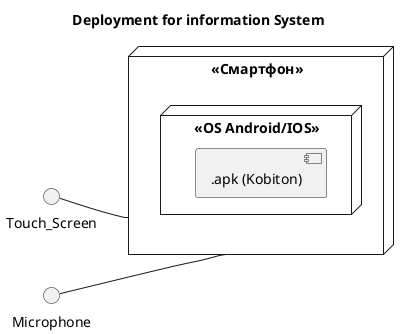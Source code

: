 @startuml
title Deployment for information System
left to right direction
node "<<Смартфон>>" as dk {
  node "<<OS Android/IOS>>" {
      component [.apk (Kobiton)]
  }
}
interface Touch_Screen
interface Microphone
Touch_Screen -- dk
Microphone -- dk
@enduml

